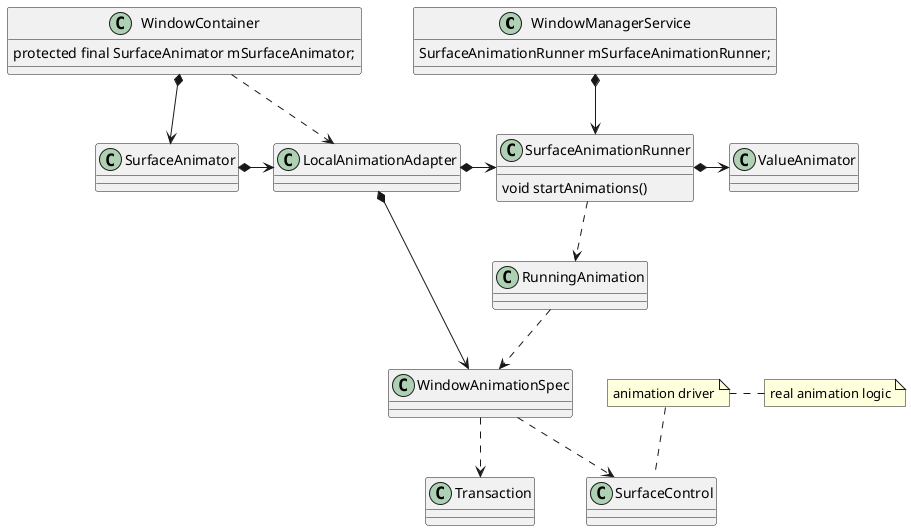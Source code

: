 @startuml
'https://plantuml.com/class-diagram


class WindowManagerService {
SurfaceAnimationRunner mSurfaceAnimationRunner;
}

class SurfaceAnimationRunner {
void startAnimations()
}
class WindowContainer {
protected final SurfaceAnimator mSurfaceAnimator;
}
class LocalAnimationAdapter {

}
class SurfaceAnimator {

}
class RunningAnimation {

}
class WindowAnimationSpec {

}
class ValueAnimator {

}
class Transaction {

}
class SurfaceControl {

}

WindowManagerService *--> SurfaceAnimationRunner
WindowContainer *--> SurfaceAnimator
WindowContainer ..> LocalAnimationAdapter
SurfaceAnimator *-> LocalAnimationAdapter
LocalAnimationAdapter *-> SurfaceAnimationRunner
LocalAnimationAdapter *-> WindowAnimationSpec
SurfaceAnimationRunner ..> RunningAnimation
SurfaceAnimationRunner *-> ValueAnimator
note top: animation driver
RunningAnimation ..> WindowAnimationSpec
note right: real animation logic
WindowAnimationSpec ..> Transaction
WindowAnimationSpec ..> SurfaceControl
@enduml